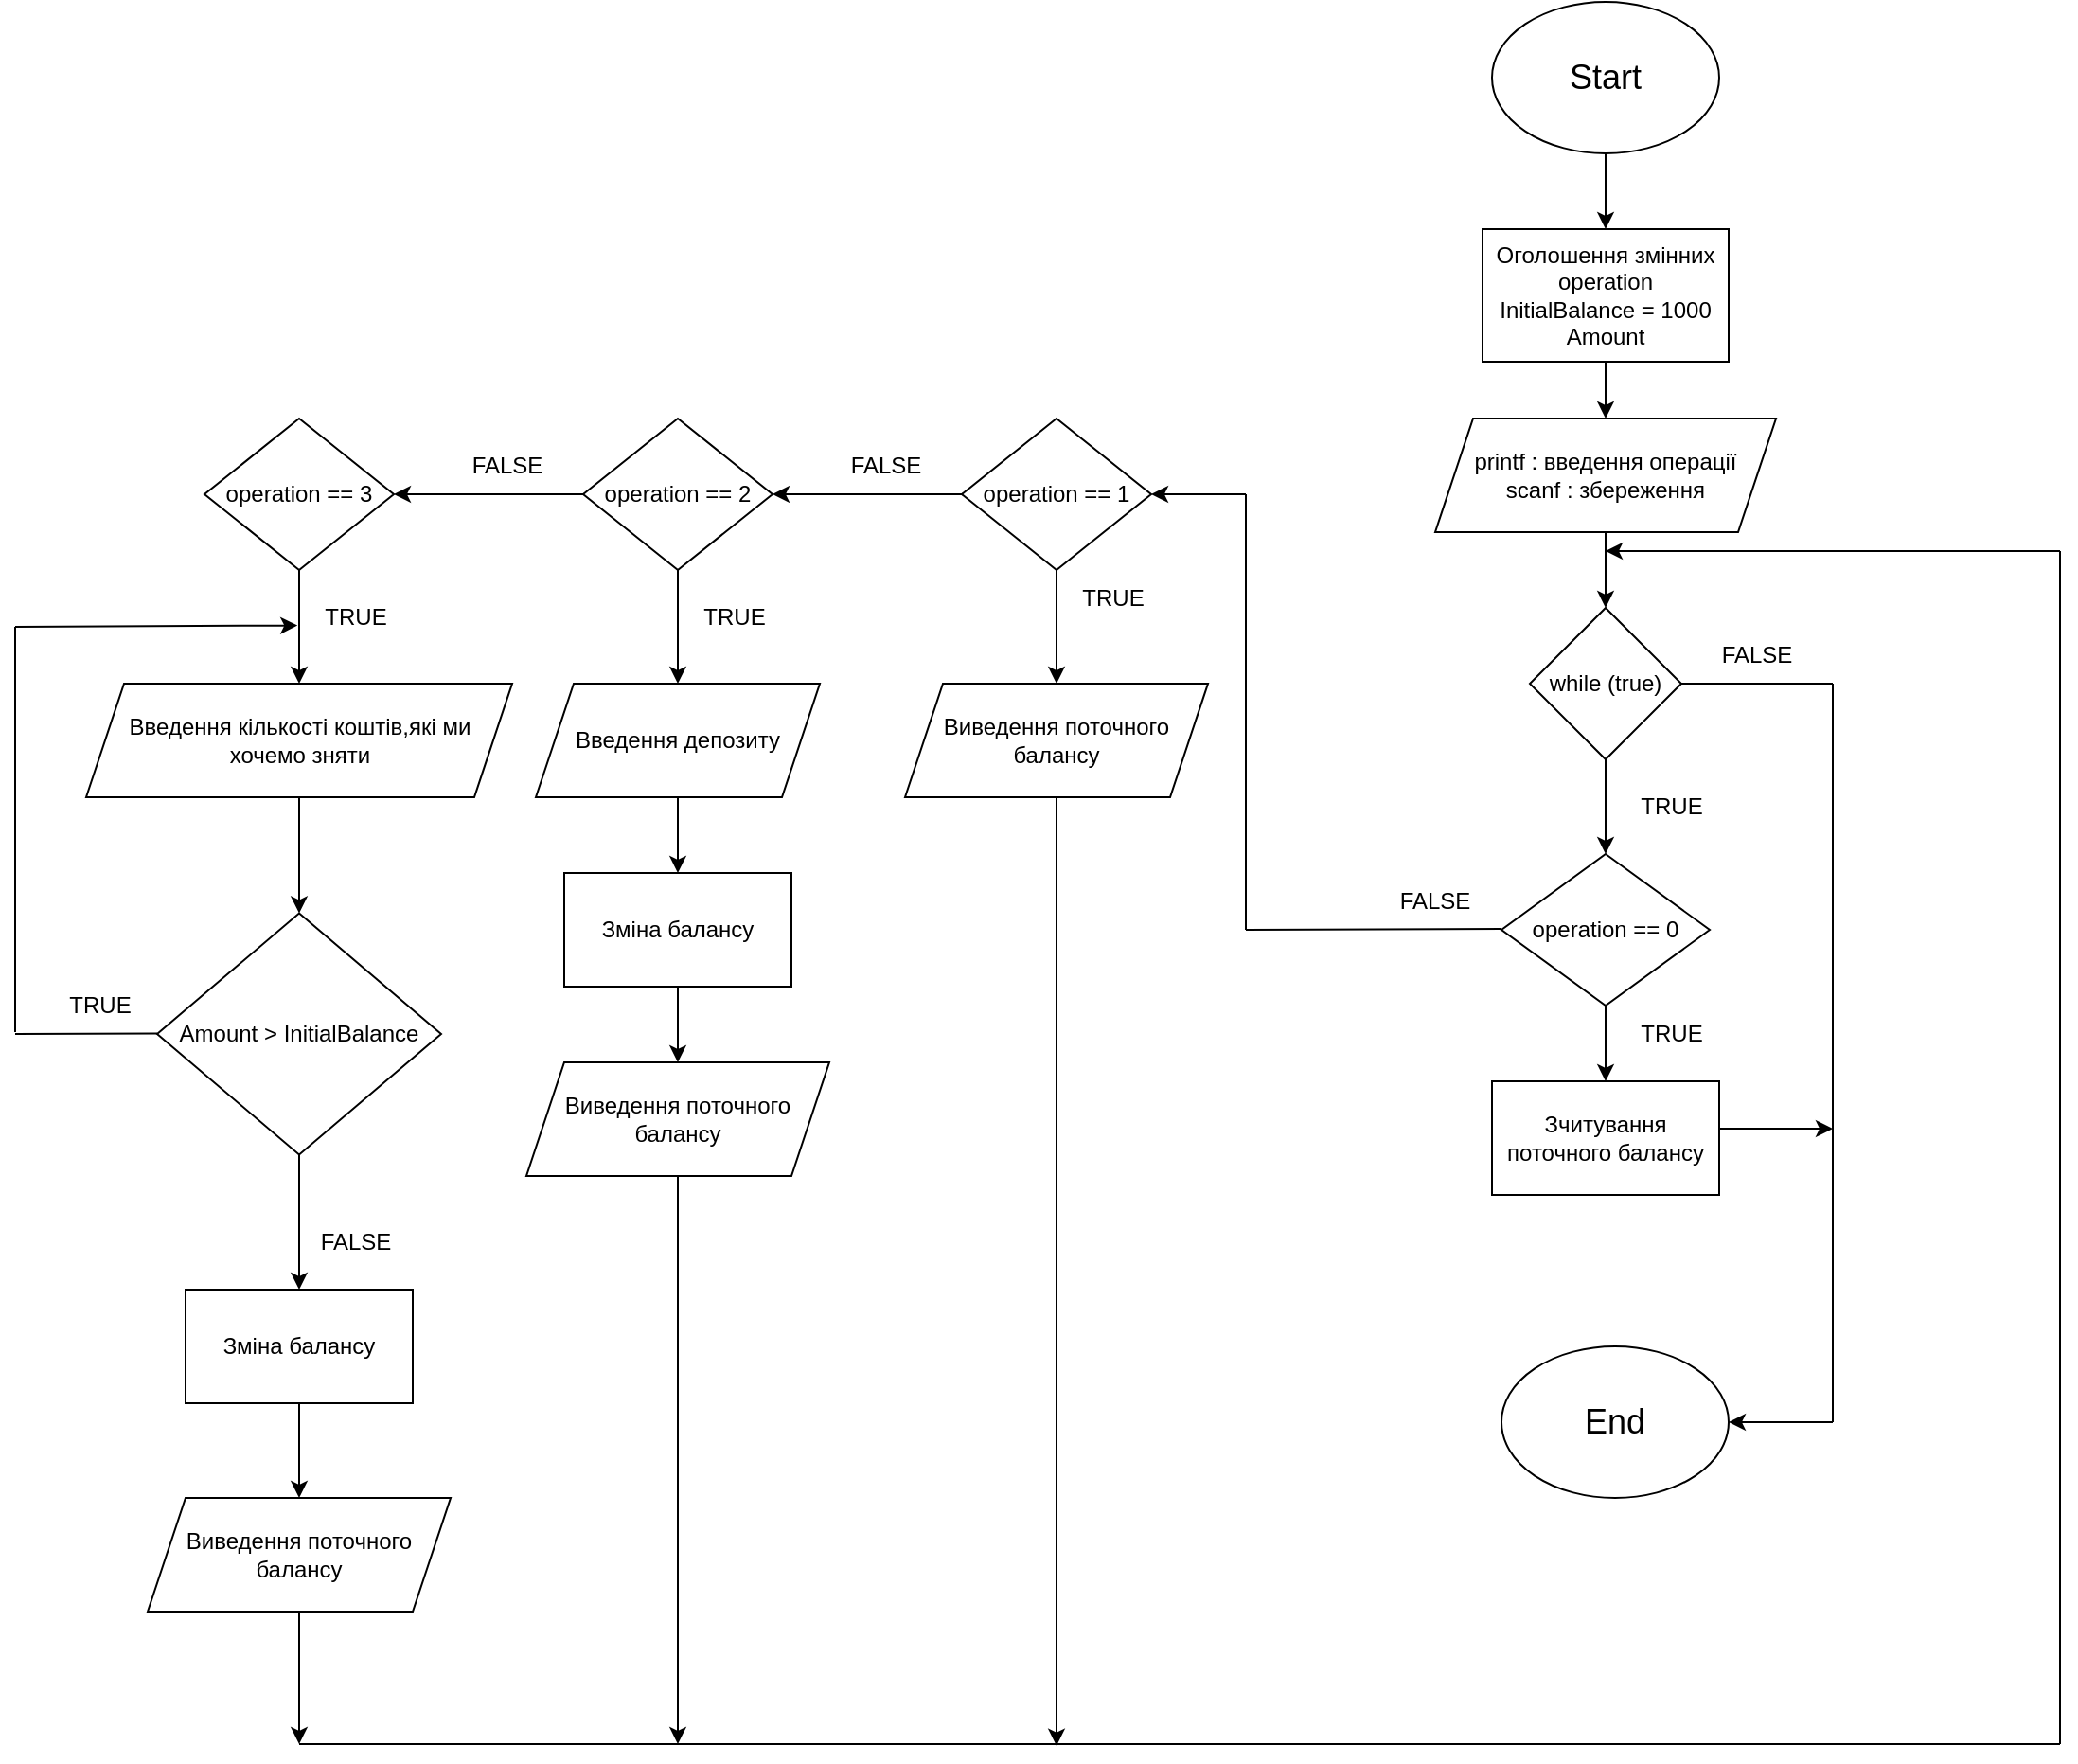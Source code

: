 <mxfile version="24.8.2">
  <diagram name="Сторінка-1" id="N9mxUttRVYV5hYKPjUW0">
    <mxGraphModel grid="1" page="1" gridSize="10" guides="1" tooltips="1" connect="1" arrows="1" fold="1" pageScale="1" pageWidth="827" pageHeight="1169" math="0" shadow="0">
      <root>
        <mxCell id="0" />
        <mxCell id="1" parent="0" />
        <mxCell id="OuBc7uFUmqyPZBF64Fwl-3" value="" style="edgeStyle=orthogonalEdgeStyle;rounded=0;orthogonalLoop=1;jettySize=auto;html=1;" edge="1" parent="1" source="OuBc7uFUmqyPZBF64Fwl-1" target="OuBc7uFUmqyPZBF64Fwl-2">
          <mxGeometry relative="1" as="geometry" />
        </mxCell>
        <mxCell id="OuBc7uFUmqyPZBF64Fwl-1" value="&lt;font style=&quot;font-size: 18px;&quot;&gt;Start&lt;/font&gt;" style="ellipse;whiteSpace=wrap;html=1;" vertex="1" parent="1">
          <mxGeometry x="100" y="40" width="120" height="80" as="geometry" />
        </mxCell>
        <mxCell id="OuBc7uFUmqyPZBF64Fwl-5" value="" style="edgeStyle=orthogonalEdgeStyle;rounded=0;orthogonalLoop=1;jettySize=auto;html=1;" edge="1" parent="1" source="OuBc7uFUmqyPZBF64Fwl-2">
          <mxGeometry relative="1" as="geometry">
            <mxPoint x="160" y="260" as="targetPoint" />
          </mxGeometry>
        </mxCell>
        <mxCell id="OuBc7uFUmqyPZBF64Fwl-2" value="Оголошення змінних&lt;br&gt;operation&lt;div&gt;InitialBalance = 1000&lt;/div&gt;&lt;div&gt;Amount&lt;/div&gt;" style="rounded=0;whiteSpace=wrap;html=1;" vertex="1" parent="1">
          <mxGeometry x="95" y="160" width="130" height="70" as="geometry" />
        </mxCell>
        <mxCell id="OuBc7uFUmqyPZBF64Fwl-14" value="" style="edgeStyle=orthogonalEdgeStyle;rounded=0;orthogonalLoop=1;jettySize=auto;html=1;" edge="1" parent="1" source="OuBc7uFUmqyPZBF64Fwl-6" target="OuBc7uFUmqyPZBF64Fwl-12">
          <mxGeometry relative="1" as="geometry" />
        </mxCell>
        <mxCell id="OuBc7uFUmqyPZBF64Fwl-6" value="printf : введення операції&lt;div&gt;scanf : збереження&lt;/div&gt;" style="shape=parallelogram;perimeter=parallelogramPerimeter;whiteSpace=wrap;html=1;fixedSize=1;" vertex="1" parent="1">
          <mxGeometry x="70" y="260" width="180" height="60" as="geometry" />
        </mxCell>
        <mxCell id="OuBc7uFUmqyPZBF64Fwl-9" value="" style="edgeStyle=orthogonalEdgeStyle;rounded=0;orthogonalLoop=1;jettySize=auto;html=1;" edge="1" parent="1" source="OuBc7uFUmqyPZBF64Fwl-7" target="OuBc7uFUmqyPZBF64Fwl-8">
          <mxGeometry relative="1" as="geometry" />
        </mxCell>
        <mxCell id="OuBc7uFUmqyPZBF64Fwl-7" value="operation == 0" style="rhombus;whiteSpace=wrap;html=1;" vertex="1" parent="1">
          <mxGeometry x="105" y="490" width="110" height="80" as="geometry" />
        </mxCell>
        <mxCell id="OuBc7uFUmqyPZBF64Fwl-8" value="Зчитування поточного балансу" style="whiteSpace=wrap;html=1;" vertex="1" parent="1">
          <mxGeometry x="100" y="610" width="120" height="60" as="geometry" />
        </mxCell>
        <mxCell id="OuBc7uFUmqyPZBF64Fwl-15" value="" style="edgeStyle=orthogonalEdgeStyle;rounded=0;orthogonalLoop=1;jettySize=auto;html=1;" edge="1" parent="1" source="OuBc7uFUmqyPZBF64Fwl-12" target="OuBc7uFUmqyPZBF64Fwl-7">
          <mxGeometry relative="1" as="geometry" />
        </mxCell>
        <mxCell id="OuBc7uFUmqyPZBF64Fwl-12" value="while (true)" style="rhombus;whiteSpace=wrap;html=1;" vertex="1" parent="1">
          <mxGeometry x="120" y="360" width="80" height="80" as="geometry" />
        </mxCell>
        <mxCell id="OuBc7uFUmqyPZBF64Fwl-18" value="TRUE" style="text;strokeColor=none;align=center;fillColor=none;html=1;verticalAlign=middle;whiteSpace=wrap;rounded=0;" vertex="1" parent="1">
          <mxGeometry x="165" y="450" width="60" height="30" as="geometry" />
        </mxCell>
        <mxCell id="OuBc7uFUmqyPZBF64Fwl-19" value="" style="endArrow=none;html=1;rounded=0;" edge="1" parent="1">
          <mxGeometry width="50" height="50" relative="1" as="geometry">
            <mxPoint x="200" y="400" as="sourcePoint" />
            <mxPoint x="280" y="400" as="targetPoint" />
          </mxGeometry>
        </mxCell>
        <mxCell id="OuBc7uFUmqyPZBF64Fwl-20" value="FALSE" style="text;strokeColor=none;align=center;fillColor=none;html=1;verticalAlign=middle;whiteSpace=wrap;rounded=0;" vertex="1" parent="1">
          <mxGeometry x="210" y="370" width="60" height="30" as="geometry" />
        </mxCell>
        <mxCell id="OuBc7uFUmqyPZBF64Fwl-21" value="TRUE" style="text;strokeColor=none;align=center;fillColor=none;html=1;verticalAlign=middle;whiteSpace=wrap;rounded=0;" vertex="1" parent="1">
          <mxGeometry x="165" y="570" width="60" height="30" as="geometry" />
        </mxCell>
        <mxCell id="OuBc7uFUmqyPZBF64Fwl-23" value="FALSE" style="text;strokeColor=none;align=center;fillColor=none;html=1;verticalAlign=middle;whiteSpace=wrap;rounded=0;" vertex="1" parent="1">
          <mxGeometry x="40" y="500" width="60" height="30" as="geometry" />
        </mxCell>
        <mxCell id="OuBc7uFUmqyPZBF64Fwl-24" value="" style="endArrow=none;html=1;rounded=0;" edge="1" parent="1">
          <mxGeometry width="50" height="50" relative="1" as="geometry">
            <mxPoint x="-30" y="530" as="sourcePoint" />
            <mxPoint x="105" y="529.5" as="targetPoint" />
          </mxGeometry>
        </mxCell>
        <mxCell id="OuBc7uFUmqyPZBF64Fwl-26" value="" style="endArrow=none;html=1;rounded=0;" edge="1" parent="1">
          <mxGeometry width="50" height="50" relative="1" as="geometry">
            <mxPoint x="-30" y="530" as="sourcePoint" />
            <mxPoint x="-30" y="300" as="targetPoint" />
          </mxGeometry>
        </mxCell>
        <mxCell id="OuBc7uFUmqyPZBF64Fwl-37" value="" style="edgeStyle=orthogonalEdgeStyle;rounded=0;orthogonalLoop=1;jettySize=auto;html=1;" edge="1" parent="1" source="OuBc7uFUmqyPZBF64Fwl-27" target="OuBc7uFUmqyPZBF64Fwl-36">
          <mxGeometry relative="1" as="geometry" />
        </mxCell>
        <mxCell id="OuBc7uFUmqyPZBF64Fwl-27" value="operation == 1" style="rhombus;whiteSpace=wrap;html=1;" vertex="1" parent="1">
          <mxGeometry x="-180" y="260" width="100" height="80" as="geometry" />
        </mxCell>
        <mxCell id="OuBc7uFUmqyPZBF64Fwl-31" value="" style="endArrow=classic;html=1;rounded=0;entryX=0.5;entryY=0;entryDx=0;entryDy=0;" edge="1" parent="1">
          <mxGeometry width="50" height="50" relative="1" as="geometry">
            <mxPoint x="-30" y="300" as="sourcePoint" />
            <mxPoint x="-80" y="300" as="targetPoint" />
          </mxGeometry>
        </mxCell>
        <mxCell id="OuBc7uFUmqyPZBF64Fwl-32" value="" style="endArrow=classic;html=1;rounded=0;" edge="1" parent="1" target="OuBc7uFUmqyPZBF64Fwl-34">
          <mxGeometry width="50" height="50" relative="1" as="geometry">
            <mxPoint x="-130" y="340" as="sourcePoint" />
            <mxPoint x="-130" y="390" as="targetPoint" />
          </mxGeometry>
        </mxCell>
        <mxCell id="OuBc7uFUmqyPZBF64Fwl-33" value="TRUE" style="text;strokeColor=none;align=center;fillColor=none;html=1;verticalAlign=middle;whiteSpace=wrap;rounded=0;" vertex="1" parent="1">
          <mxGeometry x="-130" y="340" width="60" height="30" as="geometry" />
        </mxCell>
        <mxCell id="OuBc7uFUmqyPZBF64Fwl-34" value="Виведення поточного балансу" style="shape=parallelogram;perimeter=parallelogramPerimeter;whiteSpace=wrap;html=1;fixedSize=1;" vertex="1" parent="1">
          <mxGeometry x="-210" y="400" width="160" height="60" as="geometry" />
        </mxCell>
        <mxCell id="OuBc7uFUmqyPZBF64Fwl-40" value="" style="edgeStyle=orthogonalEdgeStyle;rounded=0;orthogonalLoop=1;jettySize=auto;html=1;" edge="1" parent="1" source="OuBc7uFUmqyPZBF64Fwl-36" target="OuBc7uFUmqyPZBF64Fwl-39">
          <mxGeometry relative="1" as="geometry" />
        </mxCell>
        <mxCell id="OuBc7uFUmqyPZBF64Fwl-43" value="" style="edgeStyle=orthogonalEdgeStyle;rounded=0;orthogonalLoop=1;jettySize=auto;html=1;" edge="1" parent="1" source="OuBc7uFUmqyPZBF64Fwl-36" target="OuBc7uFUmqyPZBF64Fwl-42">
          <mxGeometry relative="1" as="geometry" />
        </mxCell>
        <mxCell id="OuBc7uFUmqyPZBF64Fwl-36" value="operation == 2" style="rhombus;whiteSpace=wrap;html=1;" vertex="1" parent="1">
          <mxGeometry x="-380" y="260" width="100" height="80" as="geometry" />
        </mxCell>
        <mxCell id="OuBc7uFUmqyPZBF64Fwl-38" value="FALSE" style="text;strokeColor=none;align=center;fillColor=none;html=1;verticalAlign=middle;whiteSpace=wrap;rounded=0;" vertex="1" parent="1">
          <mxGeometry x="-250" y="270" width="60" height="30" as="geometry" />
        </mxCell>
        <mxCell id="OuBc7uFUmqyPZBF64Fwl-49" value="" style="edgeStyle=orthogonalEdgeStyle;rounded=0;orthogonalLoop=1;jettySize=auto;html=1;" edge="1" parent="1" source="OuBc7uFUmqyPZBF64Fwl-39" target="OuBc7uFUmqyPZBF64Fwl-48">
          <mxGeometry relative="1" as="geometry" />
        </mxCell>
        <mxCell id="OuBc7uFUmqyPZBF64Fwl-39" value="Введення депозиту" style="shape=parallelogram;perimeter=parallelogramPerimeter;whiteSpace=wrap;html=1;fixedSize=1;" vertex="1" parent="1">
          <mxGeometry x="-405" y="400" width="150" height="60" as="geometry" />
        </mxCell>
        <mxCell id="OuBc7uFUmqyPZBF64Fwl-41" value="TRUE" style="text;strokeColor=none;align=center;fillColor=none;html=1;verticalAlign=middle;whiteSpace=wrap;rounded=0;" vertex="1" parent="1">
          <mxGeometry x="-330" y="350" width="60" height="30" as="geometry" />
        </mxCell>
        <mxCell id="OuBc7uFUmqyPZBF64Fwl-46" value="" style="edgeStyle=orthogonalEdgeStyle;rounded=0;orthogonalLoop=1;jettySize=auto;html=1;" edge="1" parent="1" source="OuBc7uFUmqyPZBF64Fwl-42" target="OuBc7uFUmqyPZBF64Fwl-45">
          <mxGeometry relative="1" as="geometry" />
        </mxCell>
        <mxCell id="OuBc7uFUmqyPZBF64Fwl-42" value="operation == 3" style="rhombus;whiteSpace=wrap;html=1;" vertex="1" parent="1">
          <mxGeometry x="-580" y="260" width="100" height="80" as="geometry" />
        </mxCell>
        <mxCell id="OuBc7uFUmqyPZBF64Fwl-44" value="FALSE" style="text;strokeColor=none;align=center;fillColor=none;html=1;verticalAlign=middle;whiteSpace=wrap;rounded=0;" vertex="1" parent="1">
          <mxGeometry x="-450" y="270" width="60" height="30" as="geometry" />
        </mxCell>
        <mxCell id="OuBc7uFUmqyPZBF64Fwl-61" value="" style="edgeStyle=orthogonalEdgeStyle;rounded=0;orthogonalLoop=1;jettySize=auto;html=1;" edge="1" parent="1" source="OuBc7uFUmqyPZBF64Fwl-45" target="OuBc7uFUmqyPZBF64Fwl-60">
          <mxGeometry relative="1" as="geometry" />
        </mxCell>
        <mxCell id="OuBc7uFUmqyPZBF64Fwl-45" value="Введення кількості коштів,які ми хочемо зняти" style="shape=parallelogram;perimeter=parallelogramPerimeter;whiteSpace=wrap;html=1;fixedSize=1;" vertex="1" parent="1">
          <mxGeometry x="-642.5" y="400" width="225" height="60" as="geometry" />
        </mxCell>
        <mxCell id="OuBc7uFUmqyPZBF64Fwl-51" value="" style="edgeStyle=orthogonalEdgeStyle;rounded=0;orthogonalLoop=1;jettySize=auto;html=1;" edge="1" parent="1" source="OuBc7uFUmqyPZBF64Fwl-48" target="OuBc7uFUmqyPZBF64Fwl-50">
          <mxGeometry relative="1" as="geometry" />
        </mxCell>
        <mxCell id="OuBc7uFUmqyPZBF64Fwl-48" value="Зміна балансу" style="whiteSpace=wrap;html=1;" vertex="1" parent="1">
          <mxGeometry x="-390" y="500" width="120" height="60" as="geometry" />
        </mxCell>
        <mxCell id="OuBc7uFUmqyPZBF64Fwl-50" value="Виведення поточного балансу" style="shape=parallelogram;perimeter=parallelogramPerimeter;whiteSpace=wrap;html=1;fixedSize=1;" vertex="1" parent="1">
          <mxGeometry x="-410" y="600" width="160" height="60" as="geometry" />
        </mxCell>
        <mxCell id="OuBc7uFUmqyPZBF64Fwl-55" value="" style="edgeStyle=orthogonalEdgeStyle;rounded=0;orthogonalLoop=1;jettySize=auto;html=1;" edge="1" parent="1" source="OuBc7uFUmqyPZBF64Fwl-52" target="OuBc7uFUmqyPZBF64Fwl-54">
          <mxGeometry relative="1" as="geometry" />
        </mxCell>
        <mxCell id="OuBc7uFUmqyPZBF64Fwl-52" value="Зміна балансу" style="whiteSpace=wrap;html=1;" vertex="1" parent="1">
          <mxGeometry x="-590" y="720" width="120" height="60" as="geometry" />
        </mxCell>
        <mxCell id="OuBc7uFUmqyPZBF64Fwl-54" value="Виведення поточного балансу" style="shape=parallelogram;perimeter=parallelogramPerimeter;whiteSpace=wrap;html=1;fixedSize=1;" vertex="1" parent="1">
          <mxGeometry x="-610" y="830" width="160" height="60" as="geometry" />
        </mxCell>
        <mxCell id="OuBc7uFUmqyPZBF64Fwl-56" value="&lt;font style=&quot;font-size: 18px;&quot;&gt;End&lt;/font&gt;" style="ellipse;whiteSpace=wrap;html=1;" vertex="1" parent="1">
          <mxGeometry x="105" y="750" width="120" height="80" as="geometry" />
        </mxCell>
        <mxCell id="OuBc7uFUmqyPZBF64Fwl-57" value="" style="endArrow=none;html=1;rounded=0;" edge="1" parent="1">
          <mxGeometry width="50" height="50" relative="1" as="geometry">
            <mxPoint x="280" y="400" as="sourcePoint" />
            <mxPoint x="280" y="790" as="targetPoint" />
          </mxGeometry>
        </mxCell>
        <mxCell id="OuBc7uFUmqyPZBF64Fwl-58" value="" style="endArrow=classic;html=1;rounded=0;entryX=1;entryY=0.5;entryDx=0;entryDy=0;" edge="1" parent="1" target="OuBc7uFUmqyPZBF64Fwl-56">
          <mxGeometry width="50" height="50" relative="1" as="geometry">
            <mxPoint x="280" y="790" as="sourcePoint" />
            <mxPoint x="330" y="740" as="targetPoint" />
          </mxGeometry>
        </mxCell>
        <mxCell id="OuBc7uFUmqyPZBF64Fwl-59" value="TRUE" style="text;strokeColor=none;align=center;fillColor=none;html=1;verticalAlign=middle;whiteSpace=wrap;rounded=0;" vertex="1" parent="1">
          <mxGeometry x="-530" y="350" width="60" height="30" as="geometry" />
        </mxCell>
        <mxCell id="OuBc7uFUmqyPZBF64Fwl-62" value="" style="edgeStyle=orthogonalEdgeStyle;rounded=0;orthogonalLoop=1;jettySize=auto;html=1;" edge="1" parent="1" source="OuBc7uFUmqyPZBF64Fwl-60" target="OuBc7uFUmqyPZBF64Fwl-52">
          <mxGeometry relative="1" as="geometry" />
        </mxCell>
        <mxCell id="OuBc7uFUmqyPZBF64Fwl-60" value="Amount &amp;gt; InitialBalance" style="rhombus;whiteSpace=wrap;html=1;" vertex="1" parent="1">
          <mxGeometry x="-605" y="521.25" width="150" height="127.5" as="geometry" />
        </mxCell>
        <mxCell id="OuBc7uFUmqyPZBF64Fwl-63" value="FALSE" style="text;strokeColor=none;align=center;fillColor=none;html=1;verticalAlign=middle;whiteSpace=wrap;rounded=0;" vertex="1" parent="1">
          <mxGeometry x="-530" y="680" width="60" height="30" as="geometry" />
        </mxCell>
        <mxCell id="OuBc7uFUmqyPZBF64Fwl-73" value="" style="endArrow=none;html=1;rounded=0;" edge="1" parent="1">
          <mxGeometry width="50" height="50" relative="1" as="geometry">
            <mxPoint x="-680" y="585" as="sourcePoint" />
            <mxPoint x="-605" y="584.76" as="targetPoint" />
          </mxGeometry>
        </mxCell>
        <mxCell id="OuBc7uFUmqyPZBF64Fwl-74" value="" style="endArrow=none;html=1;rounded=0;" edge="1" parent="1">
          <mxGeometry width="50" height="50" relative="1" as="geometry">
            <mxPoint x="-680" y="584" as="sourcePoint" />
            <mxPoint x="-680" y="370" as="targetPoint" />
          </mxGeometry>
        </mxCell>
        <mxCell id="OuBc7uFUmqyPZBF64Fwl-75" value="" style="endArrow=classic;html=1;rounded=0;entryX=-0.015;entryY=0.643;entryDx=0;entryDy=0;entryPerimeter=0;" edge="1" parent="1" target="OuBc7uFUmqyPZBF64Fwl-59">
          <mxGeometry width="50" height="50" relative="1" as="geometry">
            <mxPoint x="-680" y="370" as="sourcePoint" />
            <mxPoint x="-630" y="320" as="targetPoint" />
          </mxGeometry>
        </mxCell>
        <mxCell id="OuBc7uFUmqyPZBF64Fwl-76" value="TRUE" style="text;strokeColor=none;align=center;fillColor=none;html=1;verticalAlign=middle;whiteSpace=wrap;rounded=0;" vertex="1" parent="1">
          <mxGeometry x="-665" y="555" width="60" height="30" as="geometry" />
        </mxCell>
        <mxCell id="OuBc7uFUmqyPZBF64Fwl-77" value="" style="endArrow=classic;html=1;rounded=0;" edge="1" parent="1">
          <mxGeometry width="50" height="50" relative="1" as="geometry">
            <mxPoint x="220" y="635" as="sourcePoint" />
            <mxPoint x="280" y="635" as="targetPoint" />
          </mxGeometry>
        </mxCell>
        <mxCell id="OuBc7uFUmqyPZBF64Fwl-81" value="" style="endArrow=none;html=1;rounded=0;" edge="1" parent="1">
          <mxGeometry width="50" height="50" relative="1" as="geometry">
            <mxPoint x="-530" y="960" as="sourcePoint" />
            <mxPoint x="400" y="960" as="targetPoint" />
          </mxGeometry>
        </mxCell>
        <mxCell id="OuBc7uFUmqyPZBF64Fwl-82" value="" style="endArrow=none;html=1;rounded=0;" edge="1" parent="1">
          <mxGeometry width="50" height="50" relative="1" as="geometry">
            <mxPoint x="400" y="960" as="sourcePoint" />
            <mxPoint x="400" y="330" as="targetPoint" />
          </mxGeometry>
        </mxCell>
        <mxCell id="OuBc7uFUmqyPZBF64Fwl-83" value="" style="endArrow=classic;html=1;rounded=0;" edge="1" parent="1">
          <mxGeometry width="50" height="50" relative="1" as="geometry">
            <mxPoint x="400" y="330" as="sourcePoint" />
            <mxPoint x="160" y="330" as="targetPoint" />
          </mxGeometry>
        </mxCell>
        <mxCell id="OuBc7uFUmqyPZBF64Fwl-84" value="" style="endArrow=classic;html=1;rounded=0;" edge="1" parent="1">
          <mxGeometry width="50" height="50" relative="1" as="geometry">
            <mxPoint x="-530" y="890" as="sourcePoint" />
            <mxPoint x="-530" y="960" as="targetPoint" />
          </mxGeometry>
        </mxCell>
        <mxCell id="OuBc7uFUmqyPZBF64Fwl-85" value="" style="endArrow=classic;html=1;rounded=0;" edge="1" parent="1">
          <mxGeometry width="50" height="50" relative="1" as="geometry">
            <mxPoint x="-330" y="660" as="sourcePoint" />
            <mxPoint x="-330" y="960" as="targetPoint" />
          </mxGeometry>
        </mxCell>
        <mxCell id="OuBc7uFUmqyPZBF64Fwl-86" value="" style="endArrow=classic;html=1;rounded=0;" edge="1" parent="1">
          <mxGeometry width="50" height="50" relative="1" as="geometry">
            <mxPoint x="-130" y="460" as="sourcePoint" />
            <mxPoint x="-130" y="960.842" as="targetPoint" />
          </mxGeometry>
        </mxCell>
      </root>
    </mxGraphModel>
  </diagram>
</mxfile>
